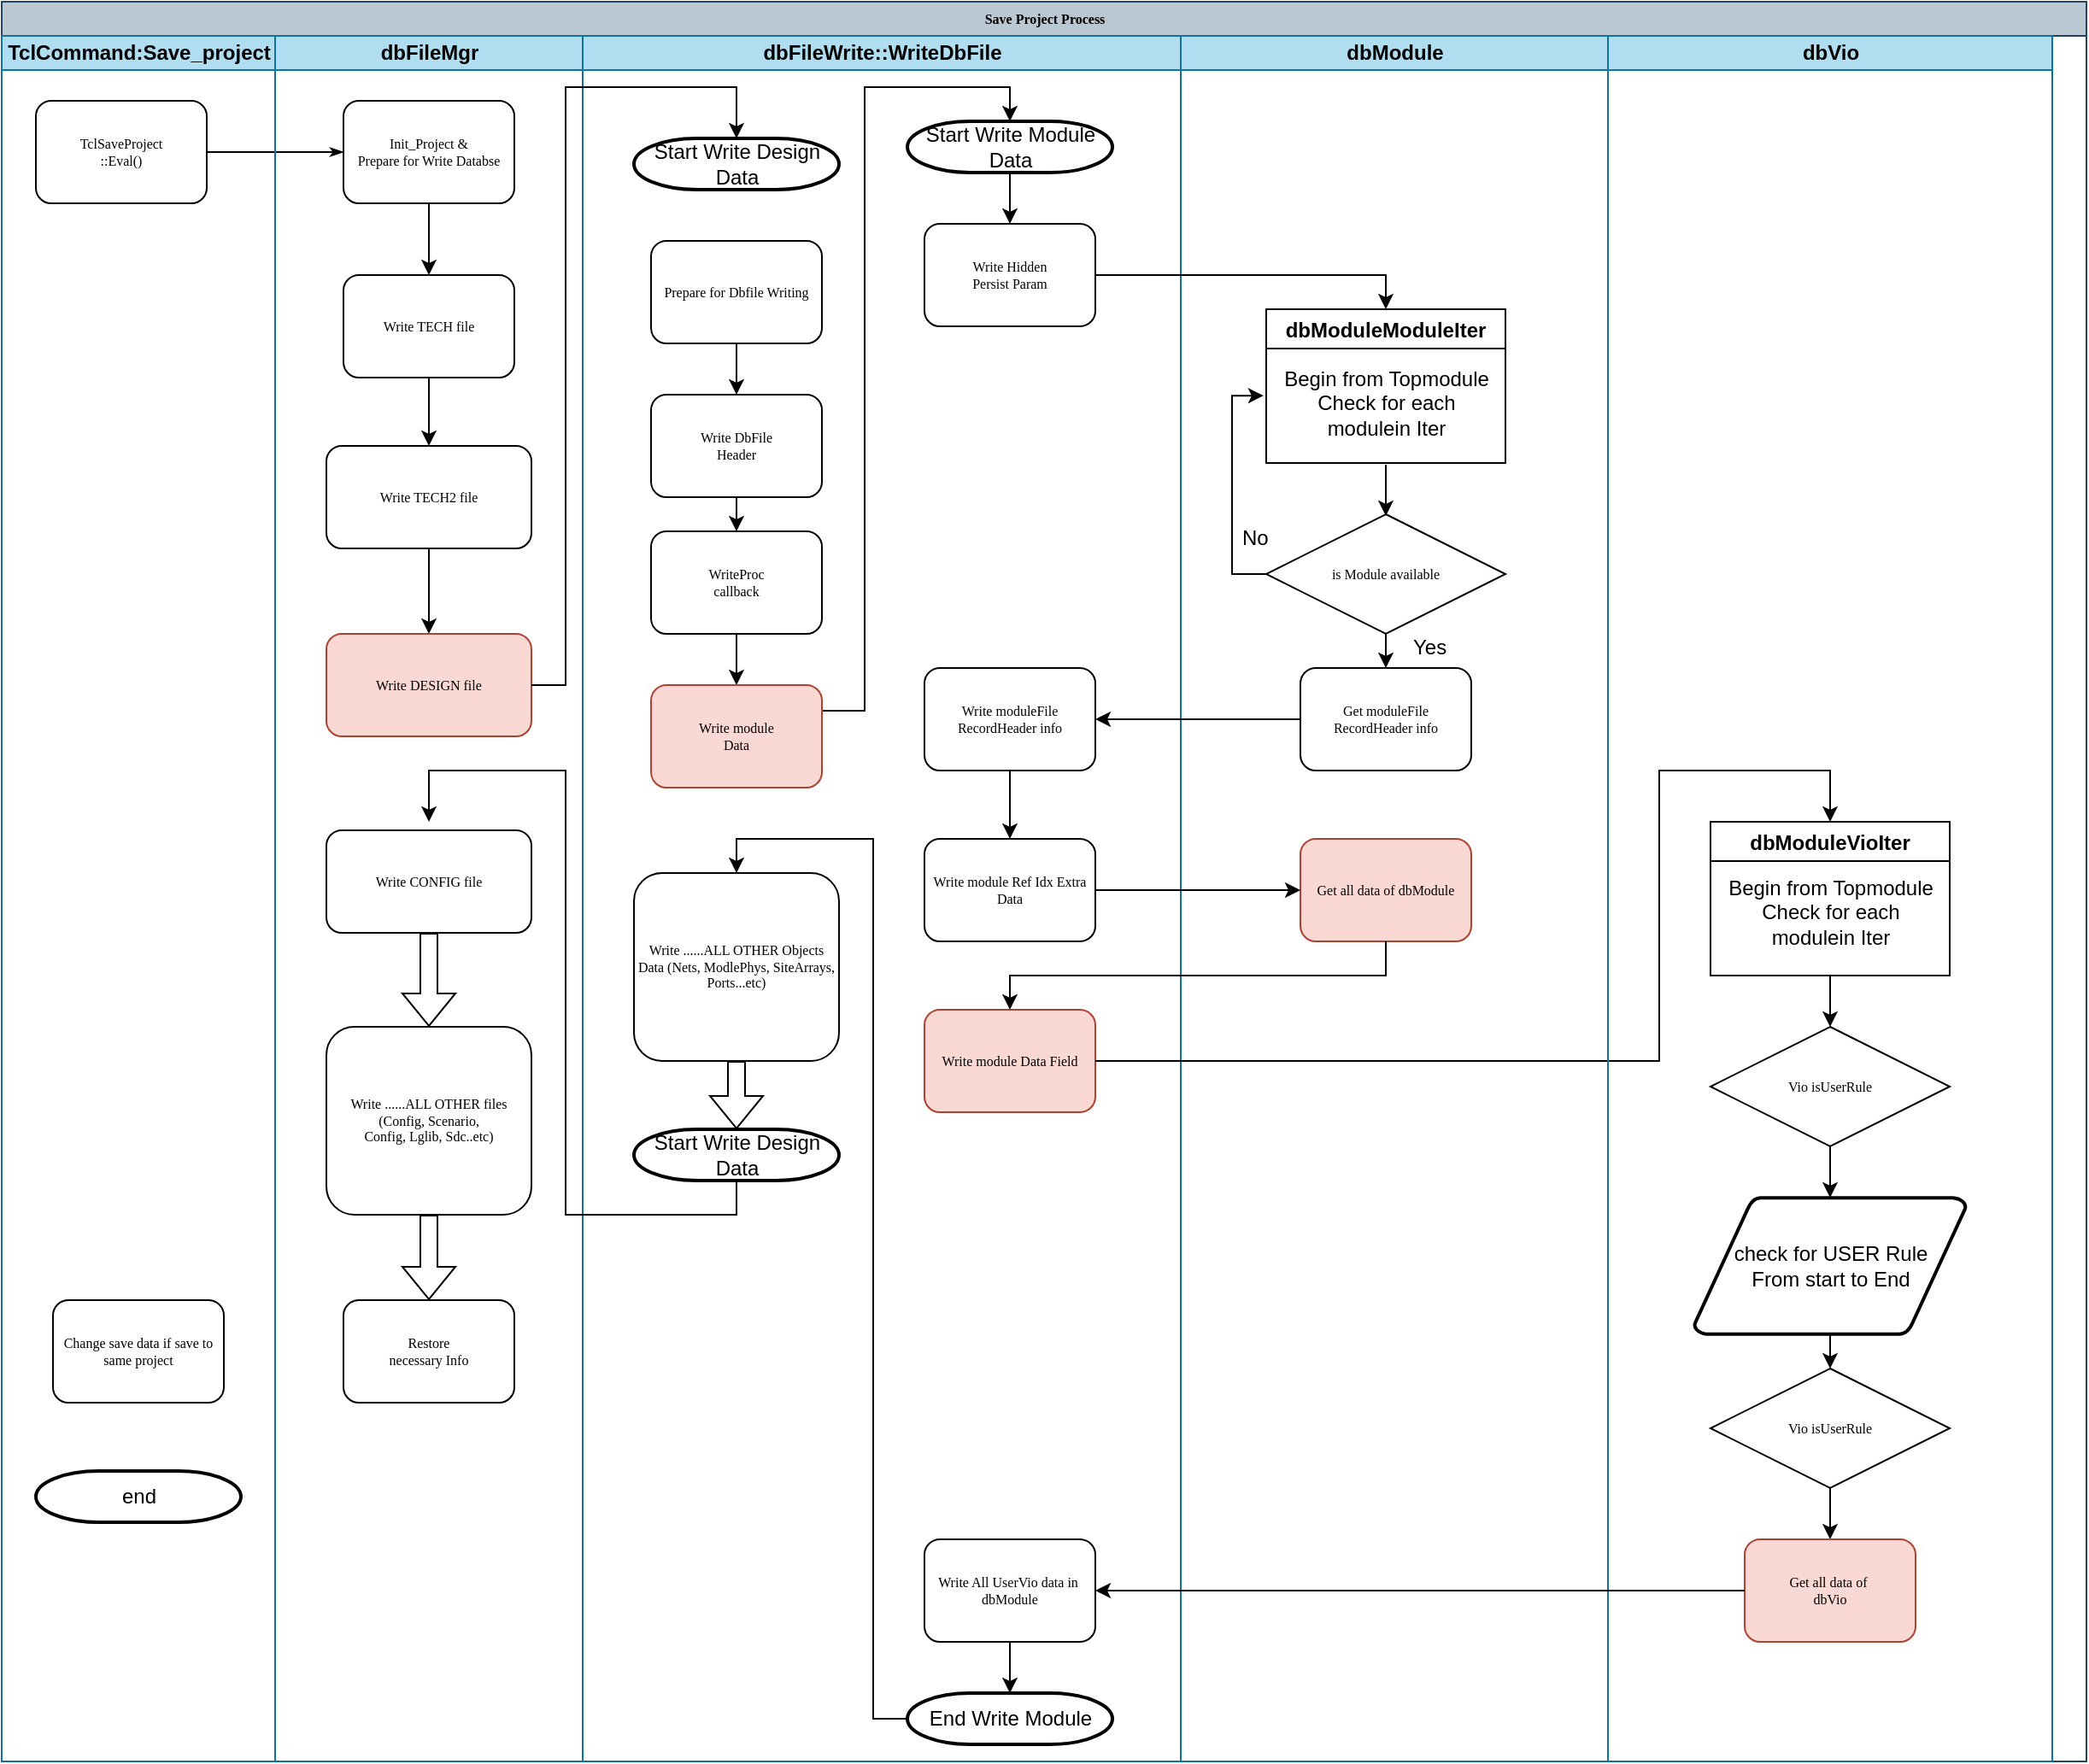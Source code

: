 <mxfile version="14.6.10" type="github">
  <diagram name="Page-1" id="74e2e168-ea6b-b213-b513-2b3c1d86103e">
    <mxGraphModel dx="1445" dy="731" grid="1" gridSize="10" guides="1" tooltips="1" connect="1" arrows="1" fold="1" page="1" pageScale="1" pageWidth="1100" pageHeight="850" background="#ffffff" math="0" shadow="0">
      <root>
        <mxCell id="0" />
        <mxCell id="1" parent="0" />
        <mxCell id="77e6c97f196da883-1" value="Save Project Process" style="swimlane;html=1;childLayout=stackLayout;startSize=20;rounded=0;shadow=0;labelBackgroundColor=none;strokeWidth=1;fontFamily=Verdana;fontSize=8;align=center;fillColor=#bac8d3;strokeColor=#23445d;" parent="1" vertex="1">
          <mxGeometry x="30" y="10" width="1220" height="1030" as="geometry" />
        </mxCell>
        <mxCell id="77e6c97f196da883-2" value="TclCommand:Save_project" style="swimlane;html=1;startSize=20;fillColor=#b1ddf0;strokeColor=#10739e;" parent="77e6c97f196da883-1" vertex="1">
          <mxGeometry y="20" width="160" height="1010" as="geometry" />
        </mxCell>
        <mxCell id="77e6c97f196da883-8" value="TclSaveProject&lt;br&gt;::Eval()" style="rounded=1;whiteSpace=wrap;html=1;shadow=0;labelBackgroundColor=none;strokeWidth=1;fontFamily=Verdana;fontSize=8;align=center;" parent="77e6c97f196da883-2" vertex="1">
          <mxGeometry x="20" y="38" width="100" height="60" as="geometry" />
        </mxCell>
        <mxCell id="QM8C0Bvktd5hpOcY2XxI-172" value="Change save data if save to same project" style="rounded=1;whiteSpace=wrap;html=1;shadow=0;labelBackgroundColor=none;strokeWidth=1;fontFamily=Verdana;fontSize=8;align=center;" vertex="1" parent="77e6c97f196da883-2">
          <mxGeometry x="30" y="740" width="100" height="60" as="geometry" />
        </mxCell>
        <mxCell id="QM8C0Bvktd5hpOcY2XxI-173" value="end" style="shape=mxgraph.flowchart.terminator;strokeWidth=2;gradientColor=none;gradientDirection=north;fontStyle=0;html=1;" vertex="1" parent="77e6c97f196da883-2">
          <mxGeometry x="20" y="840" width="120" height="30" as="geometry" />
        </mxCell>
        <mxCell id="77e6c97f196da883-26" style="edgeStyle=orthogonalEdgeStyle;rounded=1;html=1;labelBackgroundColor=none;startArrow=none;startFill=0;startSize=5;endArrow=classicThin;endFill=1;endSize=5;jettySize=auto;orthogonalLoop=1;strokeWidth=1;fontFamily=Verdana;fontSize=8;entryX=0;entryY=0.5;entryDx=0;entryDy=0;" parent="77e6c97f196da883-1" source="77e6c97f196da883-8" target="QM8C0Bvktd5hpOcY2XxI-1" edge="1">
          <mxGeometry relative="1" as="geometry">
            <mxPoint x="190" y="86" as="targetPoint" />
          </mxGeometry>
        </mxCell>
        <mxCell id="77e6c97f196da883-3" value="dbFileMgr" style="swimlane;html=1;startSize=20;fillColor=#b1ddf0;strokeColor=#10739e;" parent="77e6c97f196da883-1" vertex="1">
          <mxGeometry x="160" y="20" width="180" height="1010" as="geometry" />
        </mxCell>
        <mxCell id="QM8C0Bvktd5hpOcY2XxI-174" style="edgeStyle=orthogonalEdgeStyle;rounded=0;orthogonalLoop=1;jettySize=auto;html=1;exitX=0.5;exitY=1;exitDx=0;exitDy=0;entryX=0.5;entryY=0;entryDx=0;entryDy=0;" edge="1" parent="77e6c97f196da883-3" source="QM8C0Bvktd5hpOcY2XxI-1" target="QM8C0Bvktd5hpOcY2XxI-175">
          <mxGeometry relative="1" as="geometry">
            <mxPoint x="90" y="130" as="targetPoint" />
          </mxGeometry>
        </mxCell>
        <mxCell id="QM8C0Bvktd5hpOcY2XxI-1" value="Init_Project &amp;amp;&lt;br&gt;Prepare for Write Databse" style="rounded=1;whiteSpace=wrap;html=1;shadow=0;labelBackgroundColor=none;strokeWidth=1;fontFamily=Verdana;fontSize=8;align=center;" vertex="1" parent="77e6c97f196da883-3">
          <mxGeometry x="40" y="38" width="100" height="60" as="geometry" />
        </mxCell>
        <mxCell id="QM8C0Bvktd5hpOcY2XxI-171" value="Restore&lt;br&gt;necessary Info" style="rounded=1;whiteSpace=wrap;html=1;shadow=0;labelBackgroundColor=none;strokeWidth=1;fontFamily=Verdana;fontSize=8;align=center;" vertex="1" parent="77e6c97f196da883-3">
          <mxGeometry x="40" y="740" width="100" height="60" as="geometry" />
        </mxCell>
        <mxCell id="QM8C0Bvktd5hpOcY2XxI-180" style="edgeStyle=orthogonalEdgeStyle;rounded=0;orthogonalLoop=1;jettySize=auto;html=1;exitX=0.5;exitY=1;exitDx=0;exitDy=0;entryX=0.5;entryY=0;entryDx=0;entryDy=0;" edge="1" parent="77e6c97f196da883-3" source="QM8C0Bvktd5hpOcY2XxI-175" target="QM8C0Bvktd5hpOcY2XxI-176">
          <mxGeometry relative="1" as="geometry" />
        </mxCell>
        <mxCell id="QM8C0Bvktd5hpOcY2XxI-175" value="&lt;span style=&quot;font-family: &amp;#34;verdana&amp;#34;&quot;&gt;Write TECH file&lt;/span&gt;" style="rounded=1;whiteSpace=wrap;html=1;shadow=0;labelBackgroundColor=none;strokeWidth=1;fontFamily=Verdana;fontSize=8;align=center;" vertex="1" parent="77e6c97f196da883-3">
          <mxGeometry x="40" y="140" width="100" height="60" as="geometry" />
        </mxCell>
        <mxCell id="QM8C0Bvktd5hpOcY2XxI-181" style="edgeStyle=orthogonalEdgeStyle;rounded=0;orthogonalLoop=1;jettySize=auto;html=1;exitX=0.5;exitY=1;exitDx=0;exitDy=0;entryX=0.5;entryY=0;entryDx=0;entryDy=0;" edge="1" parent="77e6c97f196da883-3" source="QM8C0Bvktd5hpOcY2XxI-176" target="QM8C0Bvktd5hpOcY2XxI-177">
          <mxGeometry relative="1" as="geometry" />
        </mxCell>
        <mxCell id="QM8C0Bvktd5hpOcY2XxI-176" value="&lt;span style=&quot;font-family: &amp;#34;verdana&amp;#34;&quot;&gt;Write TECH2 file&lt;/span&gt;" style="rounded=1;whiteSpace=wrap;html=1;shadow=0;labelBackgroundColor=none;strokeWidth=1;fontFamily=Verdana;fontSize=8;align=center;" vertex="1" parent="77e6c97f196da883-3">
          <mxGeometry x="30" y="240" width="120" height="60" as="geometry" />
        </mxCell>
        <mxCell id="QM8C0Bvktd5hpOcY2XxI-177" value="&lt;span style=&quot;font-family: &amp;#34;verdana&amp;#34;&quot;&gt;Write DESIGN file&lt;/span&gt;" style="rounded=1;whiteSpace=wrap;html=1;shadow=0;labelBackgroundColor=none;strokeWidth=1;fontFamily=Verdana;fontSize=8;align=center;fillColor=#fad9d5;strokeColor=#ae4132;" vertex="1" parent="77e6c97f196da883-3">
          <mxGeometry x="30" y="350" width="120" height="60" as="geometry" />
        </mxCell>
        <mxCell id="QM8C0Bvktd5hpOcY2XxI-185" style="edgeStyle=orthogonalEdgeStyle;shape=flexArrow;rounded=0;orthogonalLoop=1;jettySize=auto;html=1;exitX=0.5;exitY=1;exitDx=0;exitDy=0;entryX=0.5;entryY=0;entryDx=0;entryDy=0;" edge="1" parent="77e6c97f196da883-3" source="QM8C0Bvktd5hpOcY2XxI-178" target="QM8C0Bvktd5hpOcY2XxI-179">
          <mxGeometry relative="1" as="geometry" />
        </mxCell>
        <mxCell id="QM8C0Bvktd5hpOcY2XxI-178" value="&lt;span style=&quot;font-family: &amp;#34;verdana&amp;#34;&quot;&gt;Write CONFIG file&lt;/span&gt;" style="rounded=1;whiteSpace=wrap;html=1;shadow=0;labelBackgroundColor=none;strokeWidth=1;fontFamily=Verdana;fontSize=8;align=center;" vertex="1" parent="77e6c97f196da883-3">
          <mxGeometry x="30" y="465" width="120" height="60" as="geometry" />
        </mxCell>
        <mxCell id="QM8C0Bvktd5hpOcY2XxI-186" style="edgeStyle=orthogonalEdgeStyle;shape=flexArrow;rounded=0;orthogonalLoop=1;jettySize=auto;html=1;exitX=0.5;exitY=1;exitDx=0;exitDy=0;entryX=0.5;entryY=0;entryDx=0;entryDy=0;" edge="1" parent="77e6c97f196da883-3" source="QM8C0Bvktd5hpOcY2XxI-179" target="QM8C0Bvktd5hpOcY2XxI-171">
          <mxGeometry relative="1" as="geometry" />
        </mxCell>
        <mxCell id="QM8C0Bvktd5hpOcY2XxI-179" value="&lt;span style=&quot;font-family: &amp;#34;verdana&amp;#34;&quot;&gt;Write ......ALL OTHER files (Config, Scenario,&lt;br&gt;Config, Lglib, Sdc..etc)&lt;br&gt;&lt;/span&gt;" style="rounded=1;whiteSpace=wrap;html=1;shadow=0;labelBackgroundColor=none;strokeWidth=1;fontFamily=Verdana;fontSize=8;align=center;" vertex="1" parent="77e6c97f196da883-3">
          <mxGeometry x="30" y="580" width="120" height="110" as="geometry" />
        </mxCell>
        <mxCell id="77e6c97f196da883-5" value="dbFileWrite::WriteDbFile" style="swimlane;html=1;startSize=20;fillColor=#b1ddf0;strokeColor=#10739e;" parent="77e6c97f196da883-1" vertex="1">
          <mxGeometry x="340" y="20" width="350" height="1010" as="geometry" />
        </mxCell>
        <mxCell id="QM8C0Bvktd5hpOcY2XxI-85" style="edgeStyle=orthogonalEdgeStyle;rounded=0;orthogonalLoop=1;jettySize=auto;html=1;exitX=0.5;exitY=1;exitDx=0;exitDy=0;entryX=0.5;entryY=0;entryDx=0;entryDy=0;" edge="1" parent="77e6c97f196da883-5" source="77e6c97f196da883-15" target="QM8C0Bvktd5hpOcY2XxI-21">
          <mxGeometry relative="1" as="geometry" />
        </mxCell>
        <mxCell id="77e6c97f196da883-15" value="Prepare for Dbfile Writing" style="rounded=1;whiteSpace=wrap;html=1;shadow=0;labelBackgroundColor=none;strokeWidth=1;fontFamily=Verdana;fontSize=8;align=center;" parent="77e6c97f196da883-5" vertex="1">
          <mxGeometry x="40" y="120" width="100" height="60" as="geometry" />
        </mxCell>
        <mxCell id="QM8C0Bvktd5hpOcY2XxI-86" style="edgeStyle=orthogonalEdgeStyle;rounded=0;orthogonalLoop=1;jettySize=auto;html=1;exitX=0.5;exitY=1;exitDx=0;exitDy=0;entryX=0.5;entryY=0;entryDx=0;entryDy=0;" edge="1" parent="77e6c97f196da883-5" source="QM8C0Bvktd5hpOcY2XxI-21" target="QM8C0Bvktd5hpOcY2XxI-30">
          <mxGeometry relative="1" as="geometry" />
        </mxCell>
        <mxCell id="QM8C0Bvktd5hpOcY2XxI-21" value="Write DbFile&lt;br&gt;Header" style="rounded=1;whiteSpace=wrap;html=1;shadow=0;labelBackgroundColor=none;strokeWidth=1;fontFamily=Verdana;fontSize=8;align=center;" vertex="1" parent="77e6c97f196da883-5">
          <mxGeometry x="40" y="210" width="100" height="60" as="geometry" />
        </mxCell>
        <mxCell id="QM8C0Bvktd5hpOcY2XxI-189" style="edgeStyle=orthogonalEdgeStyle;rounded=0;orthogonalLoop=1;jettySize=auto;html=1;exitX=1;exitY=0.25;exitDx=0;exitDy=0;entryX=0.5;entryY=0;entryDx=0;entryDy=0;entryPerimeter=0;" edge="1" parent="77e6c97f196da883-5" source="QM8C0Bvktd5hpOcY2XxI-221" target="QM8C0Bvktd5hpOcY2XxI-94">
          <mxGeometry relative="1" as="geometry" />
        </mxCell>
        <mxCell id="QM8C0Bvktd5hpOcY2XxI-222" style="edgeStyle=orthogonalEdgeStyle;rounded=0;orthogonalLoop=1;jettySize=auto;html=1;exitX=0.5;exitY=1;exitDx=0;exitDy=0;entryX=0.5;entryY=0;entryDx=0;entryDy=0;" edge="1" parent="77e6c97f196da883-5" source="QM8C0Bvktd5hpOcY2XxI-30" target="QM8C0Bvktd5hpOcY2XxI-221">
          <mxGeometry relative="1" as="geometry" />
        </mxCell>
        <mxCell id="QM8C0Bvktd5hpOcY2XxI-30" value="WriteProc&lt;br&gt;callback" style="rounded=1;whiteSpace=wrap;html=1;shadow=0;labelBackgroundColor=none;strokeWidth=1;fontFamily=Verdana;fontSize=8;align=center;" vertex="1" parent="77e6c97f196da883-5">
          <mxGeometry x="40" y="290" width="100" height="60" as="geometry" />
        </mxCell>
        <mxCell id="QM8C0Bvktd5hpOcY2XxI-41" value="Write Hidden&lt;br&gt;Persist Param" style="rounded=1;whiteSpace=wrap;html=1;shadow=0;labelBackgroundColor=none;strokeWidth=1;fontFamily=Verdana;fontSize=8;align=center;" vertex="1" parent="77e6c97f196da883-5">
          <mxGeometry x="200" y="110" width="100" height="60" as="geometry" />
        </mxCell>
        <mxCell id="QM8C0Bvktd5hpOcY2XxI-190" style="edgeStyle=orthogonalEdgeStyle;rounded=0;orthogonalLoop=1;jettySize=auto;html=1;exitX=0.5;exitY=1;exitDx=0;exitDy=0;exitPerimeter=0;entryX=0.5;entryY=0;entryDx=0;entryDy=0;" edge="1" parent="77e6c97f196da883-5" source="QM8C0Bvktd5hpOcY2XxI-94" target="QM8C0Bvktd5hpOcY2XxI-41">
          <mxGeometry relative="1" as="geometry" />
        </mxCell>
        <mxCell id="QM8C0Bvktd5hpOcY2XxI-94" value="Start Write Module&lt;br&gt;Data" style="shape=mxgraph.flowchart.terminator;strokeWidth=2;gradientColor=none;gradientDirection=north;fontStyle=0;html=1;" vertex="1" parent="77e6c97f196da883-5">
          <mxGeometry x="190" y="50" width="120" height="30" as="geometry" />
        </mxCell>
        <mxCell id="QM8C0Bvktd5hpOcY2XxI-206" style="edgeStyle=orthogonalEdgeStyle;rounded=0;orthogonalLoop=1;jettySize=auto;html=1;exitX=0.5;exitY=1;exitDx=0;exitDy=0;entryX=0.5;entryY=0;entryDx=0;entryDy=0;" edge="1" parent="77e6c97f196da883-5" source="QM8C0Bvktd5hpOcY2XxI-147" target="QM8C0Bvktd5hpOcY2XxI-148">
          <mxGeometry relative="1" as="geometry" />
        </mxCell>
        <mxCell id="QM8C0Bvktd5hpOcY2XxI-147" value="Write moduleFile&lt;br&gt;RecordHeader info" style="rounded=1;whiteSpace=wrap;html=1;shadow=0;labelBackgroundColor=none;strokeWidth=1;fontFamily=Verdana;fontSize=8;align=center;" vertex="1" parent="77e6c97f196da883-5">
          <mxGeometry x="200" y="370" width="100" height="60" as="geometry" />
        </mxCell>
        <mxCell id="QM8C0Bvktd5hpOcY2XxI-148" value="Write module Ref Idx Extra Data" style="rounded=1;whiteSpace=wrap;html=1;shadow=0;labelBackgroundColor=none;strokeWidth=1;fontFamily=Verdana;fontSize=8;align=center;" vertex="1" parent="77e6c97f196da883-5">
          <mxGeometry x="200" y="470" width="100" height="60" as="geometry" />
        </mxCell>
        <mxCell id="QM8C0Bvktd5hpOcY2XxI-157" value="Write module Data Field" style="rounded=1;whiteSpace=wrap;html=1;shadow=0;labelBackgroundColor=none;strokeWidth=1;fontFamily=Verdana;fontSize=8;align=center;fillColor=#fad9d5;strokeColor=#ae4132;" vertex="1" parent="77e6c97f196da883-5">
          <mxGeometry x="200" y="570" width="100" height="60" as="geometry" />
        </mxCell>
        <mxCell id="QM8C0Bvktd5hpOcY2XxI-228" style="edgeStyle=orthogonalEdgeStyle;rounded=0;orthogonalLoop=1;jettySize=auto;html=1;exitX=0.5;exitY=1;exitDx=0;exitDy=0;entryX=0.5;entryY=0;entryDx=0;entryDy=0;entryPerimeter=0;" edge="1" parent="77e6c97f196da883-5" source="QM8C0Bvktd5hpOcY2XxI-164" target="QM8C0Bvktd5hpOcY2XxI-219">
          <mxGeometry relative="1" as="geometry" />
        </mxCell>
        <mxCell id="QM8C0Bvktd5hpOcY2XxI-164" value="Write All UserVio data in&amp;nbsp;&lt;br&gt;dbModule" style="rounded=1;whiteSpace=wrap;html=1;shadow=0;labelBackgroundColor=none;strokeWidth=1;fontFamily=Verdana;fontSize=8;align=center;" vertex="1" parent="77e6c97f196da883-5">
          <mxGeometry x="200" y="880" width="100" height="60" as="geometry" />
        </mxCell>
        <mxCell id="QM8C0Bvktd5hpOcY2XxI-218" value="Start Write Design&lt;br&gt;Data" style="shape=mxgraph.flowchart.terminator;strokeWidth=2;gradientColor=none;gradientDirection=north;fontStyle=0;html=1;" vertex="1" parent="77e6c97f196da883-5">
          <mxGeometry x="30" y="60" width="120" height="30" as="geometry" />
        </mxCell>
        <mxCell id="QM8C0Bvktd5hpOcY2XxI-229" style="edgeStyle=orthogonalEdgeStyle;rounded=0;orthogonalLoop=1;jettySize=auto;html=1;exitX=0;exitY=0.5;exitDx=0;exitDy=0;exitPerimeter=0;entryX=0.5;entryY=0;entryDx=0;entryDy=0;" edge="1" parent="77e6c97f196da883-5" source="QM8C0Bvktd5hpOcY2XxI-219" target="QM8C0Bvktd5hpOcY2XxI-223">
          <mxGeometry relative="1" as="geometry" />
        </mxCell>
        <mxCell id="QM8C0Bvktd5hpOcY2XxI-219" value="End Write Module" style="shape=mxgraph.flowchart.terminator;strokeWidth=2;gradientColor=none;gradientDirection=north;fontStyle=0;html=1;" vertex="1" parent="77e6c97f196da883-5">
          <mxGeometry x="190" y="970" width="120" height="30" as="geometry" />
        </mxCell>
        <mxCell id="QM8C0Bvktd5hpOcY2XxI-220" value="Start Write Design&lt;br&gt;Data" style="shape=mxgraph.flowchart.terminator;strokeWidth=2;gradientColor=none;gradientDirection=north;fontStyle=0;html=1;" vertex="1" parent="77e6c97f196da883-5">
          <mxGeometry x="30" y="640" width="120" height="30" as="geometry" />
        </mxCell>
        <mxCell id="QM8C0Bvktd5hpOcY2XxI-221" value="Write module&lt;br&gt;Data" style="rounded=1;whiteSpace=wrap;html=1;shadow=0;labelBackgroundColor=none;strokeWidth=1;fontFamily=Verdana;fontSize=8;align=center;fillColor=#fad9d5;strokeColor=#ae4132;" vertex="1" parent="77e6c97f196da883-5">
          <mxGeometry x="40" y="380" width="100" height="60" as="geometry" />
        </mxCell>
        <mxCell id="QM8C0Bvktd5hpOcY2XxI-225" style="edgeStyle=orthogonalEdgeStyle;shape=flexArrow;rounded=0;orthogonalLoop=1;jettySize=auto;html=1;exitX=0.5;exitY=1;exitDx=0;exitDy=0;entryX=0.5;entryY=0;entryDx=0;entryDy=0;entryPerimeter=0;" edge="1" parent="77e6c97f196da883-5" source="QM8C0Bvktd5hpOcY2XxI-223" target="QM8C0Bvktd5hpOcY2XxI-220">
          <mxGeometry relative="1" as="geometry" />
        </mxCell>
        <mxCell id="QM8C0Bvktd5hpOcY2XxI-223" value="&lt;span style=&quot;font-family: &amp;#34;verdana&amp;#34;&quot;&gt;Write ......ALL OTHER Objects&lt;br&gt;Data (Nets, ModlePhys, SiteArrays, Ports...etc)&lt;br&gt;&lt;/span&gt;" style="rounded=1;whiteSpace=wrap;html=1;shadow=0;labelBackgroundColor=none;strokeWidth=1;fontFamily=Verdana;fontSize=8;align=center;" vertex="1" parent="77e6c97f196da883-5">
          <mxGeometry x="30" y="490" width="120" height="110" as="geometry" />
        </mxCell>
        <mxCell id="77e6c97f196da883-6" value="dbModule" style="swimlane;html=1;startSize=20;fillColor=#b1ddf0;strokeColor=#10739e;" parent="77e6c97f196da883-1" vertex="1">
          <mxGeometry x="690" y="20" width="250" height="1010" as="geometry" />
        </mxCell>
        <mxCell id="77e6c97f196da883-22" value="Get all data of dbModule" style="rounded=1;whiteSpace=wrap;html=1;shadow=0;labelBackgroundColor=none;strokeWidth=1;fontFamily=Verdana;fontSize=8;align=center;fillColor=#fad9d5;strokeColor=#ae4132;" parent="77e6c97f196da883-6" vertex="1">
          <mxGeometry x="70" y="470" width="100" height="60" as="geometry" />
        </mxCell>
        <mxCell id="QM8C0Bvktd5hpOcY2XxI-95" value="dbModuleModuleIter" style="swimlane;" vertex="1" parent="77e6c97f196da883-6">
          <mxGeometry x="50" y="160" width="140" height="90" as="geometry" />
        </mxCell>
        <mxCell id="QM8C0Bvktd5hpOcY2XxI-96" value="Begin from Topmodule&lt;br&gt;Check for each &lt;br&gt;modulein Iter" style="text;html=1;align=center;verticalAlign=middle;resizable=0;points=[];autosize=1;strokeColor=none;" vertex="1" parent="QM8C0Bvktd5hpOcY2XxI-95">
          <mxGeometry y="30" width="140" height="50" as="geometry" />
        </mxCell>
        <mxCell id="QM8C0Bvktd5hpOcY2XxI-197" style="edgeStyle=orthogonalEdgeStyle;rounded=0;orthogonalLoop=1;jettySize=auto;html=1;exitX=0.5;exitY=1;exitDx=0;exitDy=0;entryX=0.5;entryY=0;entryDx=0;entryDy=0;" edge="1" parent="77e6c97f196da883-6" source="QM8C0Bvktd5hpOcY2XxI-83" target="QM8C0Bvktd5hpOcY2XxI-104">
          <mxGeometry relative="1" as="geometry" />
        </mxCell>
        <mxCell id="QM8C0Bvktd5hpOcY2XxI-202" style="edgeStyle=orthogonalEdgeStyle;rounded=0;orthogonalLoop=1;jettySize=auto;html=1;exitX=0;exitY=0.5;exitDx=0;exitDy=0;entryX=-0.011;entryY=0.412;entryDx=0;entryDy=0;entryPerimeter=0;" edge="1" parent="77e6c97f196da883-6" source="QM8C0Bvktd5hpOcY2XxI-83" target="QM8C0Bvktd5hpOcY2XxI-96">
          <mxGeometry relative="1" as="geometry">
            <Array as="points">
              <mxPoint x="30" y="315" />
              <mxPoint x="30" y="211" />
            </Array>
          </mxGeometry>
        </mxCell>
        <mxCell id="QM8C0Bvktd5hpOcY2XxI-83" value="is Module available" style="rhombus;whiteSpace=wrap;html=1;rounded=0;shadow=0;labelBackgroundColor=none;strokeWidth=1;fontFamily=Verdana;fontSize=8;align=center;" vertex="1" parent="77e6c97f196da883-6">
          <mxGeometry x="50" y="280" width="140" height="70" as="geometry" />
        </mxCell>
        <mxCell id="QM8C0Bvktd5hpOcY2XxI-104" value="Get moduleFile&lt;br&gt;RecordHeader info" style="rounded=1;whiteSpace=wrap;html=1;shadow=0;labelBackgroundColor=none;strokeWidth=1;fontFamily=Verdana;fontSize=8;align=center;" vertex="1" parent="77e6c97f196da883-6">
          <mxGeometry x="70" y="370" width="100" height="60" as="geometry" />
        </mxCell>
        <mxCell id="QM8C0Bvktd5hpOcY2XxI-198" value="Yes" style="text;strokeColor=none;fillColor=none;align=left;verticalAlign=top;spacingLeft=4;spacingRight=4;overflow=hidden;rotatable=0;points=[[0,0.5],[1,0.5]];portConstraint=eastwest;" vertex="1" parent="77e6c97f196da883-6">
          <mxGeometry x="130" y="344" width="60" height="26" as="geometry" />
        </mxCell>
        <mxCell id="QM8C0Bvktd5hpOcY2XxI-203" value="No" style="text;strokeColor=none;fillColor=none;align=left;verticalAlign=top;spacingLeft=4;spacingRight=4;overflow=hidden;rotatable=0;points=[[0,0.5],[1,0.5]];portConstraint=eastwest;" vertex="1" parent="77e6c97f196da883-6">
          <mxGeometry x="30" y="280" width="60" height="26" as="geometry" />
        </mxCell>
        <mxCell id="QM8C0Bvktd5hpOcY2XxI-188" style="edgeStyle=orthogonalEdgeStyle;rounded=0;orthogonalLoop=1;jettySize=auto;html=1;exitX=1;exitY=0.5;exitDx=0;exitDy=0;entryX=0.5;entryY=0;entryDx=0;entryDy=0;entryPerimeter=0;" edge="1" parent="77e6c97f196da883-1" source="QM8C0Bvktd5hpOcY2XxI-177" target="QM8C0Bvktd5hpOcY2XxI-218">
          <mxGeometry relative="1" as="geometry">
            <Array as="points">
              <mxPoint x="330" y="400" />
              <mxPoint x="330" y="50" />
              <mxPoint x="430" y="50" />
            </Array>
          </mxGeometry>
        </mxCell>
        <mxCell id="QM8C0Bvktd5hpOcY2XxI-191" style="edgeStyle=orthogonalEdgeStyle;rounded=0;orthogonalLoop=1;jettySize=auto;html=1;exitX=1;exitY=0.5;exitDx=0;exitDy=0;entryX=0.5;entryY=0;entryDx=0;entryDy=0;" edge="1" parent="77e6c97f196da883-1" source="QM8C0Bvktd5hpOcY2XxI-41" target="QM8C0Bvktd5hpOcY2XxI-95">
          <mxGeometry relative="1" as="geometry" />
        </mxCell>
        <mxCell id="QM8C0Bvktd5hpOcY2XxI-205" style="edgeStyle=orthogonalEdgeStyle;rounded=0;orthogonalLoop=1;jettySize=auto;html=1;exitX=0;exitY=0.5;exitDx=0;exitDy=0;entryX=1;entryY=0.5;entryDx=0;entryDy=0;" edge="1" parent="77e6c97f196da883-1" source="QM8C0Bvktd5hpOcY2XxI-104" target="QM8C0Bvktd5hpOcY2XxI-147">
          <mxGeometry relative="1" as="geometry" />
        </mxCell>
        <mxCell id="QM8C0Bvktd5hpOcY2XxI-207" style="edgeStyle=orthogonalEdgeStyle;rounded=0;orthogonalLoop=1;jettySize=auto;html=1;exitX=1;exitY=0.5;exitDx=0;exitDy=0;" edge="1" parent="77e6c97f196da883-1" source="QM8C0Bvktd5hpOcY2XxI-148" target="77e6c97f196da883-22">
          <mxGeometry relative="1" as="geometry" />
        </mxCell>
        <mxCell id="QM8C0Bvktd5hpOcY2XxI-208" style="edgeStyle=orthogonalEdgeStyle;rounded=0;orthogonalLoop=1;jettySize=auto;html=1;exitX=0.5;exitY=1;exitDx=0;exitDy=0;" edge="1" parent="77e6c97f196da883-1" source="77e6c97f196da883-22" target="QM8C0Bvktd5hpOcY2XxI-157">
          <mxGeometry relative="1" as="geometry">
            <Array as="points">
              <mxPoint x="810" y="570" />
              <mxPoint x="590" y="570" />
            </Array>
          </mxGeometry>
        </mxCell>
        <mxCell id="QM8C0Bvktd5hpOcY2XxI-209" style="edgeStyle=orthogonalEdgeStyle;rounded=0;orthogonalLoop=1;jettySize=auto;html=1;exitX=1;exitY=0.5;exitDx=0;exitDy=0;entryX=0.5;entryY=0;entryDx=0;entryDy=0;" edge="1" parent="77e6c97f196da883-1" source="QM8C0Bvktd5hpOcY2XxI-157" target="QM8C0Bvktd5hpOcY2XxI-158">
          <mxGeometry relative="1" as="geometry">
            <mxPoint x="1070" y="460" as="targetPoint" />
            <Array as="points">
              <mxPoint x="970" y="620" />
              <mxPoint x="970" y="450" />
              <mxPoint x="1070" y="450" />
            </Array>
          </mxGeometry>
        </mxCell>
        <mxCell id="77e6c97f196da883-7" value="dbVio" style="swimlane;html=1;startSize=20;fillColor=#b1ddf0;strokeColor=#10739e;" parent="77e6c97f196da883-1" vertex="1">
          <mxGeometry x="940" y="20" width="260" height="1010" as="geometry" />
        </mxCell>
        <mxCell id="QM8C0Bvktd5hpOcY2XxI-158" value="dbModuleVioIter" style="swimlane;" vertex="1" parent="77e6c97f196da883-7">
          <mxGeometry x="60" y="460" width="140" height="90" as="geometry" />
        </mxCell>
        <mxCell id="QM8C0Bvktd5hpOcY2XxI-159" value="Begin from Topmodule&lt;br&gt;Check for each &lt;br&gt;modulein Iter" style="text;html=1;align=center;verticalAlign=middle;resizable=0;points=[];autosize=1;strokeColor=none;" vertex="1" parent="QM8C0Bvktd5hpOcY2XxI-158">
          <mxGeometry y="28" width="140" height="50" as="geometry" />
        </mxCell>
        <mxCell id="QM8C0Bvktd5hpOcY2XxI-211" style="edgeStyle=orthogonalEdgeStyle;rounded=0;orthogonalLoop=1;jettySize=auto;html=1;exitX=0.5;exitY=1;exitDx=0;exitDy=0;entryX=0.5;entryY=0;entryDx=0;entryDy=0;entryPerimeter=0;" edge="1" parent="77e6c97f196da883-7" source="QM8C0Bvktd5hpOcY2XxI-160" target="QM8C0Bvktd5hpOcY2XxI-161">
          <mxGeometry relative="1" as="geometry" />
        </mxCell>
        <mxCell id="QM8C0Bvktd5hpOcY2XxI-160" value="Vio isUserRule" style="rhombus;whiteSpace=wrap;html=1;rounded=0;shadow=0;labelBackgroundColor=none;strokeWidth=1;fontFamily=Verdana;fontSize=8;align=center;" vertex="1" parent="77e6c97f196da883-7">
          <mxGeometry x="60" y="580" width="140" height="70" as="geometry" />
        </mxCell>
        <mxCell id="QM8C0Bvktd5hpOcY2XxI-212" style="edgeStyle=orthogonalEdgeStyle;rounded=0;orthogonalLoop=1;jettySize=auto;html=1;exitX=0.5;exitY=1;exitDx=0;exitDy=0;exitPerimeter=0;entryX=0.5;entryY=0;entryDx=0;entryDy=0;" edge="1" parent="77e6c97f196da883-7" source="QM8C0Bvktd5hpOcY2XxI-161" target="QM8C0Bvktd5hpOcY2XxI-162">
          <mxGeometry relative="1" as="geometry" />
        </mxCell>
        <mxCell id="QM8C0Bvktd5hpOcY2XxI-161" value="check for USER Rule&lt;br&gt;From start to End" style="shape=mxgraph.flowchart.data;strokeWidth=2;gradientColor=none;gradientDirection=north;fontStyle=0;html=1;" vertex="1" parent="77e6c97f196da883-7">
          <mxGeometry x="50.5" y="680" width="159" height="80" as="geometry" />
        </mxCell>
        <mxCell id="QM8C0Bvktd5hpOcY2XxI-213" style="edgeStyle=orthogonalEdgeStyle;rounded=0;orthogonalLoop=1;jettySize=auto;html=1;exitX=0.5;exitY=1;exitDx=0;exitDy=0;entryX=0.5;entryY=0;entryDx=0;entryDy=0;" edge="1" parent="77e6c97f196da883-7" source="QM8C0Bvktd5hpOcY2XxI-162" target="QM8C0Bvktd5hpOcY2XxI-163">
          <mxGeometry relative="1" as="geometry" />
        </mxCell>
        <mxCell id="QM8C0Bvktd5hpOcY2XxI-162" value="Vio isUserRule" style="rhombus;whiteSpace=wrap;html=1;rounded=0;shadow=0;labelBackgroundColor=none;strokeWidth=1;fontFamily=Verdana;fontSize=8;align=center;" vertex="1" parent="77e6c97f196da883-7">
          <mxGeometry x="60" y="780" width="140" height="70" as="geometry" />
        </mxCell>
        <mxCell id="QM8C0Bvktd5hpOcY2XxI-163" value="Get all data of&amp;nbsp;&lt;br&gt;dbVio" style="rounded=1;whiteSpace=wrap;html=1;shadow=0;labelBackgroundColor=none;strokeWidth=1;fontFamily=Verdana;fontSize=8;align=center;fillColor=#fad9d5;strokeColor=#ae4132;" vertex="1" parent="77e6c97f196da883-7">
          <mxGeometry x="80" y="880" width="100" height="60" as="geometry" />
        </mxCell>
        <mxCell id="QM8C0Bvktd5hpOcY2XxI-210" style="edgeStyle=orthogonalEdgeStyle;rounded=0;orthogonalLoop=1;jettySize=auto;html=1;entryX=0.5;entryY=0;entryDx=0;entryDy=0;" edge="1" parent="77e6c97f196da883-7" target="QM8C0Bvktd5hpOcY2XxI-160">
          <mxGeometry relative="1" as="geometry">
            <mxPoint x="130" y="550" as="sourcePoint" />
          </mxGeometry>
        </mxCell>
        <mxCell id="QM8C0Bvktd5hpOcY2XxI-214" style="edgeStyle=orthogonalEdgeStyle;rounded=0;orthogonalLoop=1;jettySize=auto;html=1;exitX=0;exitY=0.5;exitDx=0;exitDy=0;" edge="1" parent="77e6c97f196da883-1" source="QM8C0Bvktd5hpOcY2XxI-163" target="QM8C0Bvktd5hpOcY2XxI-164">
          <mxGeometry relative="1" as="geometry" />
        </mxCell>
        <mxCell id="QM8C0Bvktd5hpOcY2XxI-196" style="edgeStyle=orthogonalEdgeStyle;rounded=0;orthogonalLoop=1;jettySize=auto;html=1;" edge="1" parent="1">
          <mxGeometry relative="1" as="geometry">
            <mxPoint x="840" y="311" as="targetPoint" />
            <mxPoint x="840" y="281" as="sourcePoint" />
          </mxGeometry>
        </mxCell>
        <mxCell id="QM8C0Bvktd5hpOcY2XxI-227" style="edgeStyle=orthogonalEdgeStyle;rounded=0;orthogonalLoop=1;jettySize=auto;html=1;exitX=0.5;exitY=1;exitDx=0;exitDy=0;exitPerimeter=0;" edge="1" parent="1" source="QM8C0Bvktd5hpOcY2XxI-220">
          <mxGeometry relative="1" as="geometry">
            <mxPoint x="280" y="490" as="targetPoint" />
            <Array as="points">
              <mxPoint x="460" y="720" />
              <mxPoint x="360" y="720" />
              <mxPoint x="360" y="460" />
              <mxPoint x="280" y="460" />
            </Array>
          </mxGeometry>
        </mxCell>
      </root>
    </mxGraphModel>
  </diagram>
</mxfile>
